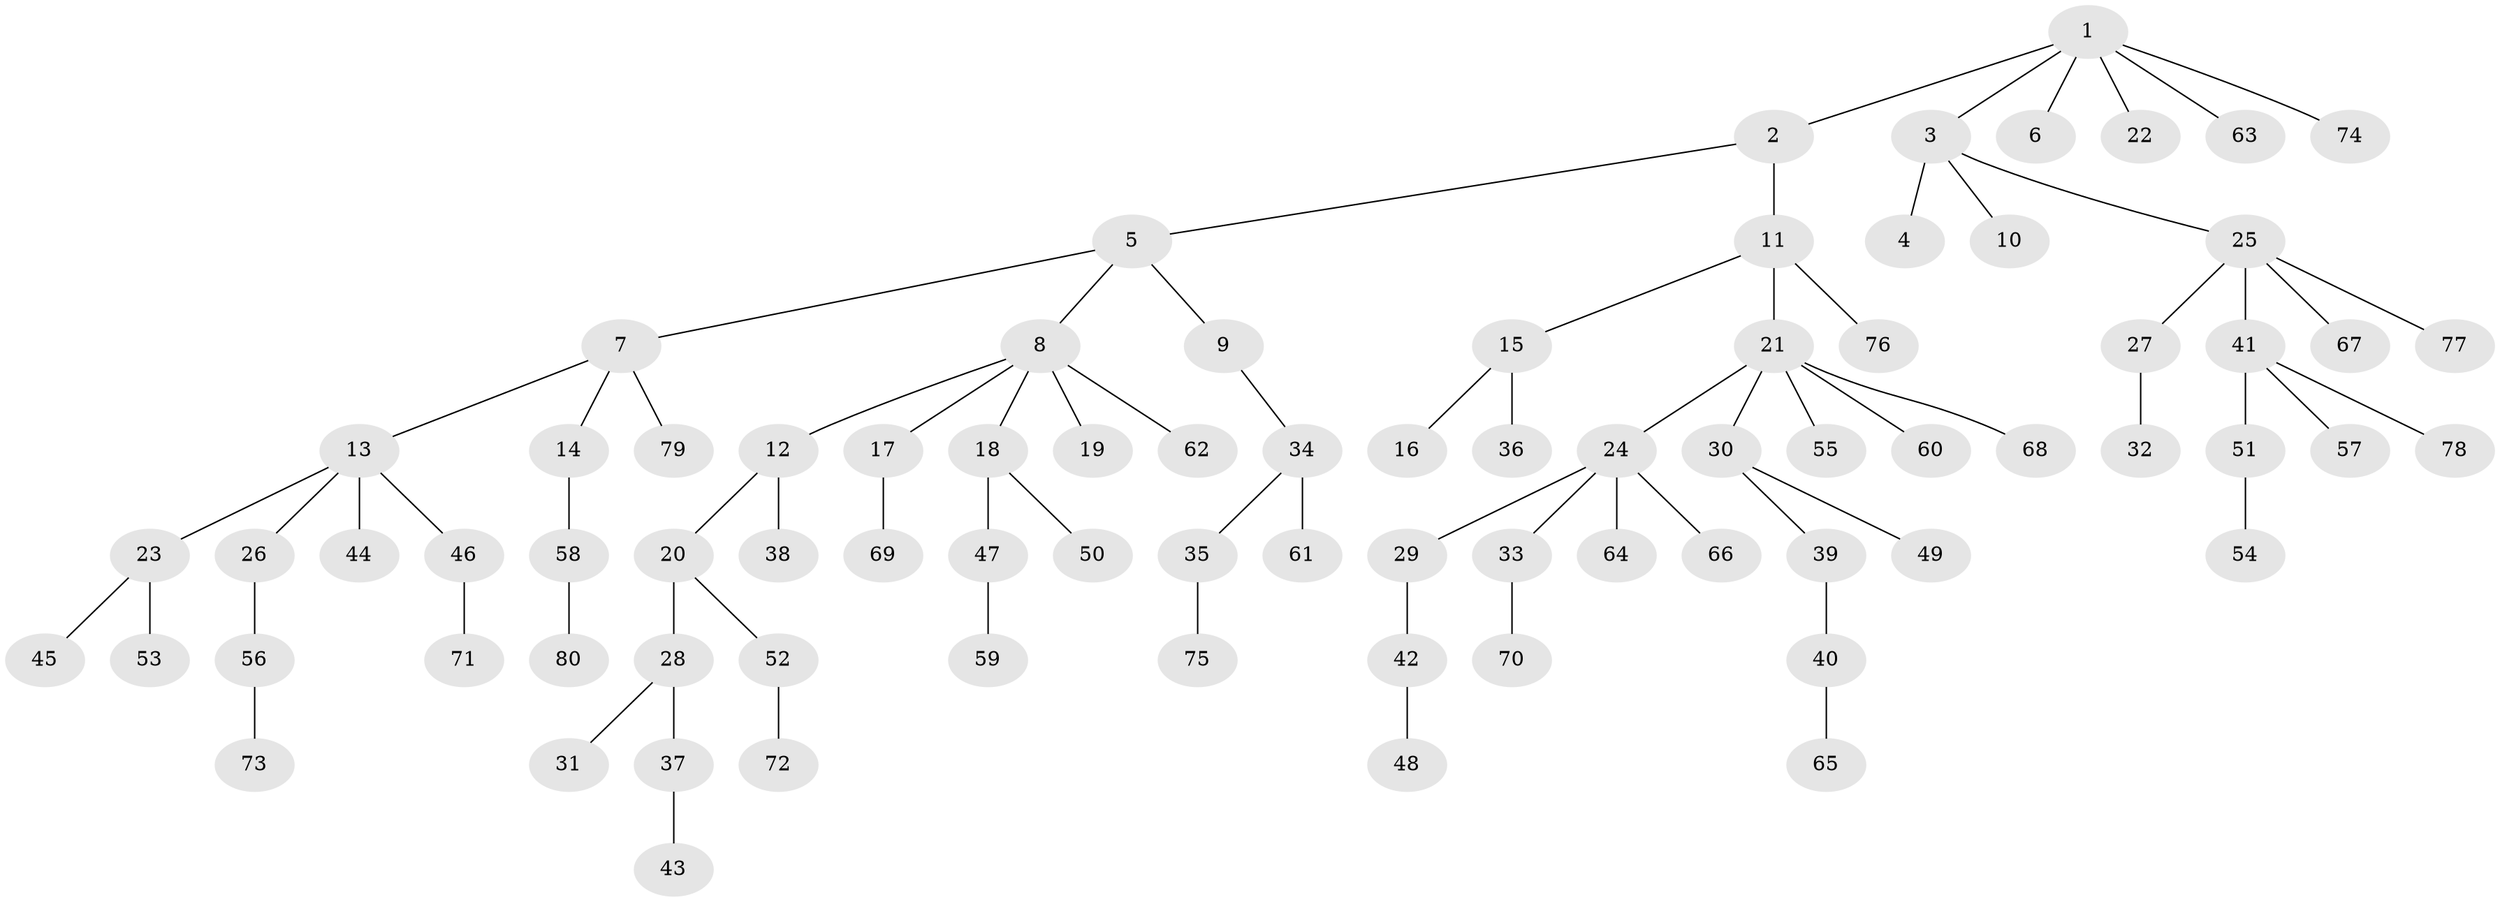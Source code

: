 // coarse degree distribution, {3: 0.22580645161290322, 4: 0.12903225806451613, 1: 0.5483870967741935, 2: 0.0967741935483871}
// Generated by graph-tools (version 1.1) at 2025/37/03/04/25 23:37:23]
// undirected, 80 vertices, 79 edges
graph export_dot {
  node [color=gray90,style=filled];
  1;
  2;
  3;
  4;
  5;
  6;
  7;
  8;
  9;
  10;
  11;
  12;
  13;
  14;
  15;
  16;
  17;
  18;
  19;
  20;
  21;
  22;
  23;
  24;
  25;
  26;
  27;
  28;
  29;
  30;
  31;
  32;
  33;
  34;
  35;
  36;
  37;
  38;
  39;
  40;
  41;
  42;
  43;
  44;
  45;
  46;
  47;
  48;
  49;
  50;
  51;
  52;
  53;
  54;
  55;
  56;
  57;
  58;
  59;
  60;
  61;
  62;
  63;
  64;
  65;
  66;
  67;
  68;
  69;
  70;
  71;
  72;
  73;
  74;
  75;
  76;
  77;
  78;
  79;
  80;
  1 -- 2;
  1 -- 3;
  1 -- 6;
  1 -- 22;
  1 -- 63;
  1 -- 74;
  2 -- 5;
  2 -- 11;
  3 -- 4;
  3 -- 10;
  3 -- 25;
  5 -- 7;
  5 -- 8;
  5 -- 9;
  7 -- 13;
  7 -- 14;
  7 -- 79;
  8 -- 12;
  8 -- 17;
  8 -- 18;
  8 -- 19;
  8 -- 62;
  9 -- 34;
  11 -- 15;
  11 -- 21;
  11 -- 76;
  12 -- 20;
  12 -- 38;
  13 -- 23;
  13 -- 26;
  13 -- 44;
  13 -- 46;
  14 -- 58;
  15 -- 16;
  15 -- 36;
  17 -- 69;
  18 -- 47;
  18 -- 50;
  20 -- 28;
  20 -- 52;
  21 -- 24;
  21 -- 30;
  21 -- 55;
  21 -- 60;
  21 -- 68;
  23 -- 45;
  23 -- 53;
  24 -- 29;
  24 -- 33;
  24 -- 64;
  24 -- 66;
  25 -- 27;
  25 -- 41;
  25 -- 67;
  25 -- 77;
  26 -- 56;
  27 -- 32;
  28 -- 31;
  28 -- 37;
  29 -- 42;
  30 -- 39;
  30 -- 49;
  33 -- 70;
  34 -- 35;
  34 -- 61;
  35 -- 75;
  37 -- 43;
  39 -- 40;
  40 -- 65;
  41 -- 51;
  41 -- 57;
  41 -- 78;
  42 -- 48;
  46 -- 71;
  47 -- 59;
  51 -- 54;
  52 -- 72;
  56 -- 73;
  58 -- 80;
}
